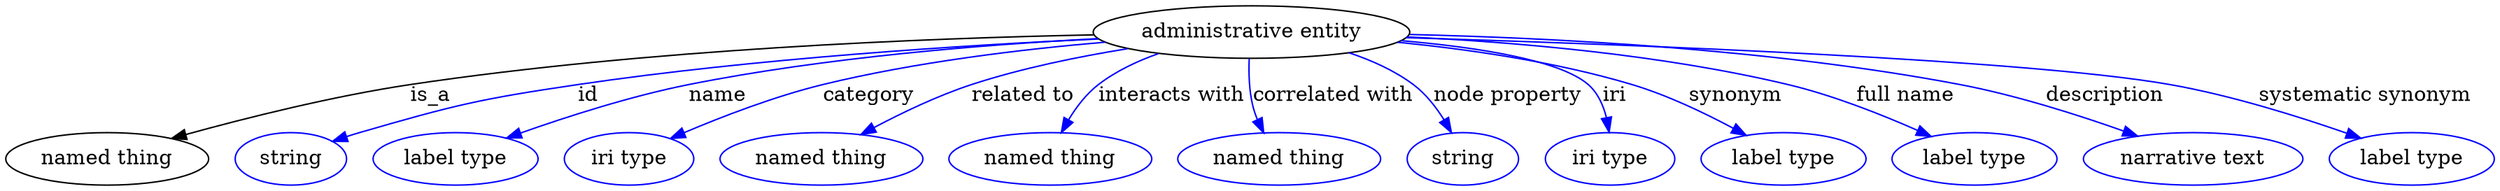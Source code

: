 digraph {
	graph [bb="0,0,1404.7,123"];
	node [label="\N"];
	"administrative entity"	 [height=0.5,
		label="administrative entity",
		pos="711.25,105",
		width=2.329];
	"named thing"	 [height=0.5,
		pos="55.245,18",
		width=1.5346];
	"administrative entity" -> "named thing"	 [label=is_a,
		lp="243.25,61.5",
		pos="e,93.034,31.343 629.19,100.87 512.92,94.679 306.12,82.273 232.25,69 187.51,60.962 137.88,46.128 102.59,34.522"];
	id	 [color=blue,
		height=0.5,
		label=string,
		pos="159.25,18",
		width=0.84854];
	"administrative entity" -> id	 [color=blue,
		label=id,
		lp="342.75,61.5",
		pos="e,183.06,29.598 629.84,100.43 553.79,95.391 437.3,85.695 337.25,69 275.04,58.621 258.93,56.363 199.25,36 197,35.232 194.7,34.384 \
192.4,33.487",
		style=solid];
	name	 [color=blue,
		height=0.5,
		label="label type",
		pos="253.25,18",
		width=1.2638];
	"administrative entity" -> name	 [color=blue,
		label=name,
		lp="416.75,61.5",
		pos="e,284.71,31.073 630.15,100.4 567.13,95.665 477.85,86.431 401.25,69 364.22,60.576 323.53,46.158 294.2,34.796",
		style=solid];
	category	 [color=blue,
		height=0.5,
		label="iri type",
		pos="353.25,18",
		width=1.011];
	"administrative entity" -> category	 [color=blue,
		label=category,
		lp="501.75,61.5",
		pos="e,379.43,30.796 634.48,97.718 588.58,92.237 529.42,83.183 478.25,69 447.14,60.38 413.32,46.275 388.72,35.081",
		style=solid];
	"related to"	 [color=blue,
		height=0.5,
		label="named thing",
		pos="463.25,18",
		width=1.5346];
	"administrative entity" -> "related to"	 [color=blue,
		label="related to",
		lp="588.25,61.5",
		pos="e,489.76,33.871 647.9,93.194 621.05,87.296 589.68,79.213 562.25,69 540.39,60.864 517.15,49.072 498.68,38.876",
		style=solid];
	"interacts with"	 [color=blue,
		height=0.5,
		label="named thing",
		pos="591.25,18",
		width=1.5346];
	"administrative entity" -> "interacts with"	 [color=blue,
		label="interacts with",
		lp="670.25,61.5",
		pos="e,602.82,35.795 668.39,89.38 656.38,83.93 643.75,77.108 633.25,69 624.16,61.991 615.76,52.673 608.9,43.92",
		style=solid];
	"correlated with"	 [color=blue,
		height=0.5,
		label="named thing",
		pos="719.25,18",
		width=1.5346];
	"administrative entity" -> "correlated with"	 [color=blue,
		label="correlated with",
		lp="753.25,61.5",
		pos="e,715.07,36.222 710.84,86.539 710.82,76.83 711.1,64.744 712.25,54 712.52,51.452 712.87,48.815 713.29,46.18",
		style=solid];
	"node property"	 [color=blue,
		height=0.5,
		label=string,
		pos="823.25,18",
		width=0.84854];
	"administrative entity" -> "node property"	 [color=blue,
		label="node property",
		lp="845.25,61.5",
		pos="e,816.47,35.984 759.57,90.208 771.82,84.883 784.31,77.918 794.25,69 801.51,62.475 807.41,53.681 811.93,45.234",
		style=solid];
	iri	 [color=blue,
		height=0.5,
		label="iri type",
		pos="908.25,18",
		width=1.011];
	"administrative entity" -> iri	 [color=blue,
		label=iri,
		lp="904.75,61.5",
		pos="e,905.22,36.137 786.3,96.744 826.83,90.931 871.68,81.87 887.25,69 894.35,63.123 899.08,54.449 902.22,45.915",
		style=solid];
	synonym	 [color=blue,
		height=0.5,
		label="label type",
		pos="1008.2,18",
		width=1.2638];
	"administrative entity" -> synonym	 [color=blue,
		label=synonym,
		lp="972.75,61.5",
		pos="e,984.78,33.693 787.84,97.502 826.77,92.195 874.36,83.376 915.25,69 936.55,61.509 958.78,49.493 976.16,39.006",
		style=solid];
	"full name"	 [color=blue,
		height=0.5,
		label="label type",
		pos="1117.2,18",
		width=1.2638];
	"administrative entity" -> "full name"	 [color=blue,
		label="full name",
		lp="1071.7,61.5",
		pos="e,1090.2,32.728 793.41,101.29 852.4,97.074 933.32,88.095 1002.2,69 1029.7,61.398 1059,48.312 1081.2,37.299",
		style=solid];
	description	 [color=blue,
		height=0.5,
		label="narrative text",
		pos="1238.2,18",
		width=1.6068];
	"administrative entity" -> description	 [color=blue,
		label=description,
		lp="1182.7,61.5",
		pos="e,1205.8,33.001 792.3,100.09 889.15,93.777 1045.3,82.058 1102.2,69 1134.8,61.55 1170,48.185 1196.4,37.006",
		style=solid];
	"systematic synonym"	 [color=blue,
		height=0.5,
		label="label type",
		pos="1359.2,18",
		width=1.2638];
	"administrative entity" -> "systematic synonym"	 [color=blue,
		label="systematic synonym",
		lp="1325.2,61.5",
		pos="e,1329.2,31.521 793.98,101.86 916.16,96.76 1138.8,85.543 1217.2,69 1252.9,61.479 1291.7,47.074 1319.8,35.486",
		style=solid];
}
